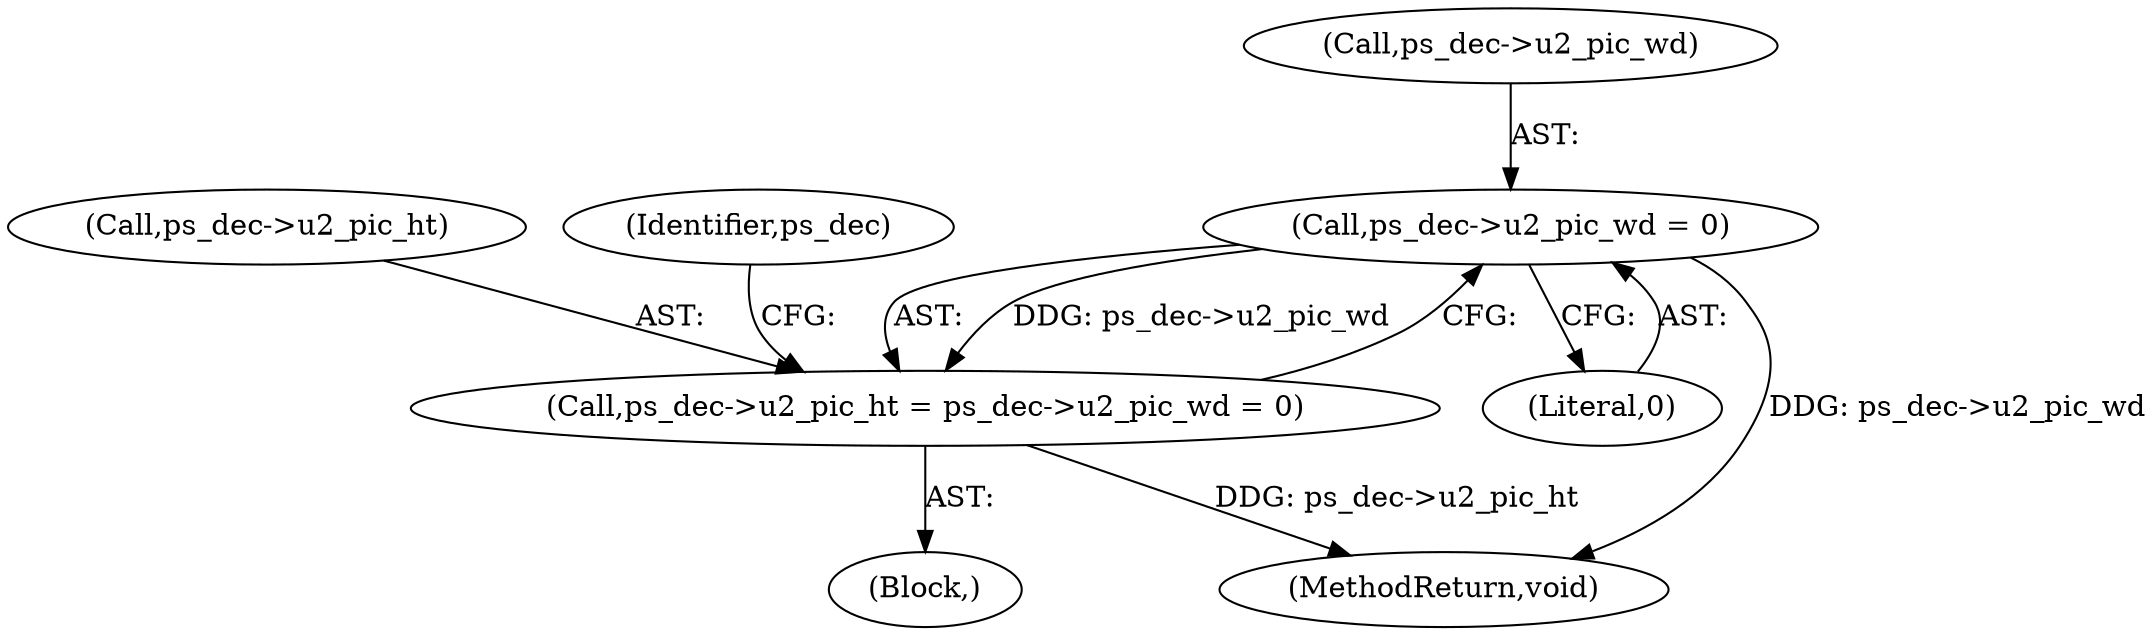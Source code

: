 digraph "0_Android_ecf6c7ce6d5a22d52160698aab44fc234c63291a@pointer" {
"1000286" [label="(Call,ps_dec->u2_pic_wd = 0)"];
"1000282" [label="(Call,ps_dec->u2_pic_ht = ps_dec->u2_pic_wd = 0)"];
"1000283" [label="(Call,ps_dec->u2_pic_ht)"];
"1000286" [label="(Call,ps_dec->u2_pic_wd = 0)"];
"1000287" [label="(Call,ps_dec->u2_pic_wd)"];
"1000293" [label="(Identifier,ps_dec)"];
"1000290" [label="(Literal,0)"];
"1000121" [label="(Block,)"];
"1000956" [label="(MethodReturn,void)"];
"1000282" [label="(Call,ps_dec->u2_pic_ht = ps_dec->u2_pic_wd = 0)"];
"1000286" -> "1000282"  [label="AST: "];
"1000286" -> "1000290"  [label="CFG: "];
"1000287" -> "1000286"  [label="AST: "];
"1000290" -> "1000286"  [label="AST: "];
"1000282" -> "1000286"  [label="CFG: "];
"1000286" -> "1000956"  [label="DDG: ps_dec->u2_pic_wd"];
"1000286" -> "1000282"  [label="DDG: ps_dec->u2_pic_wd"];
"1000282" -> "1000121"  [label="AST: "];
"1000283" -> "1000282"  [label="AST: "];
"1000293" -> "1000282"  [label="CFG: "];
"1000282" -> "1000956"  [label="DDG: ps_dec->u2_pic_ht"];
}
